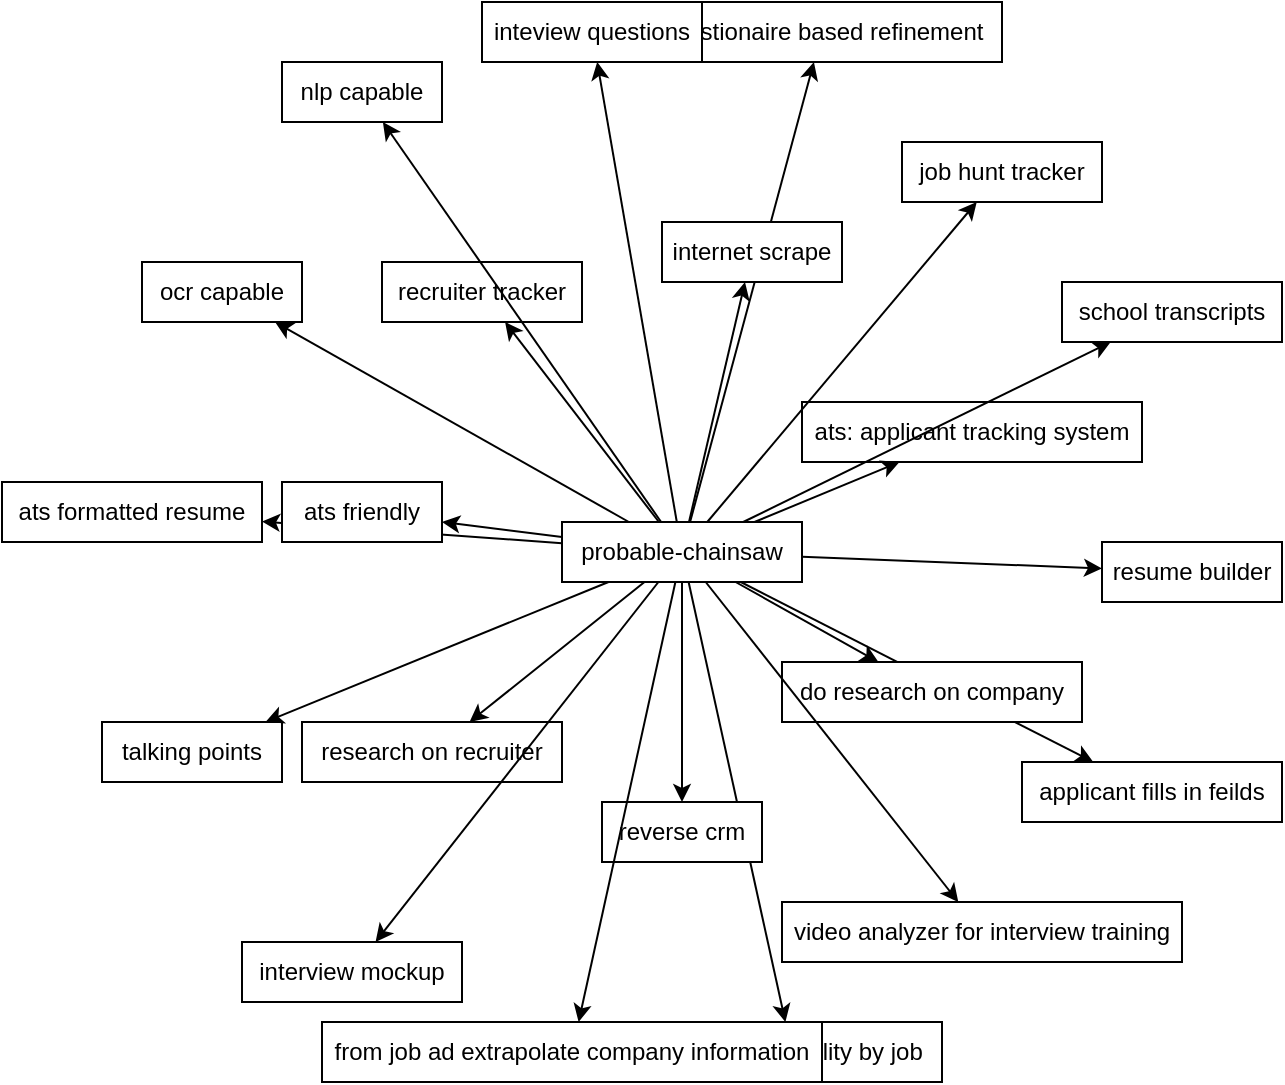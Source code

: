 <mxfile version="14.1.4" type="github">
  <diagram name="Page-1" id="c7558073-3199-34d8-9f00-42111426c3f3">
    <mxGraphModel dx="1422" dy="762" grid="1" gridSize="10" guides="1" tooltips="1" connect="1" arrows="1" fold="1" page="1" pageScale="1" pageWidth="826" pageHeight="1169" background="#ffffff" math="0" shadow="0">
      <root>
        <mxCell id="0" />
        <mxCell id="1" parent="0" />
        <mxCell id="hiK0qJrg54170Motd78u-1" value="probable-chainsaw " style="whiteSpace=wrap;html=1;" vertex="1" parent="1">
          <mxGeometry x="371" y="481" width="120" height="30" as="geometry" />
        </mxCell>
        <mxCell id="hiK0qJrg54170Motd78u-2" value=" applicant fills in feilds" style="whiteSpace=wrap;html=1;" vertex="1" parent="1">
          <mxGeometry x="601" y="601" width="130" height="30" as="geometry" />
        </mxCell>
        <mxCell id="hiK0qJrg54170Motd78u-3" value="" edge="1" source="hiK0qJrg54170Motd78u-1" target="hiK0qJrg54170Motd78u-2" parent="1">
          <mxGeometry x="90" y="220" as="geometry" />
        </mxCell>
        <mxCell id="hiK0qJrg54170Motd78u-4" value=" ats formatted resume" style="whiteSpace=wrap;html=1;" vertex="1" parent="1">
          <mxGeometry x="91" y="461" width="130" height="30" as="geometry" />
        </mxCell>
        <mxCell id="hiK0qJrg54170Motd78u-5" value="" edge="1" source="hiK0qJrg54170Motd78u-1" target="hiK0qJrg54170Motd78u-4" parent="1">
          <mxGeometry x="90" y="220" as="geometry" />
        </mxCell>
        <mxCell id="hiK0qJrg54170Motd78u-6" value=" ats: applicant tracking system" style="whiteSpace=wrap;html=1;" vertex="1" parent="1">
          <mxGeometry x="491" y="421" width="170" height="30" as="geometry" />
        </mxCell>
        <mxCell id="hiK0qJrg54170Motd78u-7" value="" edge="1" source="hiK0qJrg54170Motd78u-1" target="hiK0qJrg54170Motd78u-6" parent="1">
          <mxGeometry x="90" y="220" as="geometry" />
        </mxCell>
        <mxCell id="hiK0qJrg54170Motd78u-8" value=" ats friendly" style="whiteSpace=wrap;html=1;" vertex="1" parent="1">
          <mxGeometry x="231" y="461" width="80" height="30" as="geometry" />
        </mxCell>
        <mxCell id="hiK0qJrg54170Motd78u-9" value="" edge="1" source="hiK0qJrg54170Motd78u-1" target="hiK0qJrg54170Motd78u-8" parent="1">
          <mxGeometry x="90" y="220" as="geometry" />
        </mxCell>
        <mxCell id="hiK0qJrg54170Motd78u-10" value=" tailoring capability by job" style="whiteSpace=wrap;html=1;" vertex="1" parent="1">
          <mxGeometry x="411" y="731" width="150" height="30" as="geometry" />
        </mxCell>
        <mxCell id="hiK0qJrg54170Motd78u-11" value="" edge="1" source="hiK0qJrg54170Motd78u-1" target="hiK0qJrg54170Motd78u-10" parent="1">
          <mxGeometry x="90" y="220" as="geometry" />
        </mxCell>
        <mxCell id="hiK0qJrg54170Motd78u-12" value=" resume builder" style="whiteSpace=wrap;html=1;" vertex="1" parent="1">
          <mxGeometry x="641" y="491" width="90" height="30" as="geometry" />
        </mxCell>
        <mxCell id="hiK0qJrg54170Motd78u-13" value="" edge="1" source="hiK0qJrg54170Motd78u-1" target="hiK0qJrg54170Motd78u-12" parent="1">
          <mxGeometry x="90" y="220" as="geometry" />
        </mxCell>
        <mxCell id="hiK0qJrg54170Motd78u-14" value=" job hunt tracker" style="whiteSpace=wrap;html=1;" vertex="1" parent="1">
          <mxGeometry x="541" y="291" width="100" height="30" as="geometry" />
        </mxCell>
        <mxCell id="hiK0qJrg54170Motd78u-15" value="" edge="1" source="hiK0qJrg54170Motd78u-1" target="hiK0qJrg54170Motd78u-14" parent="1">
          <mxGeometry x="90" y="220" as="geometry" />
        </mxCell>
        <mxCell id="hiK0qJrg54170Motd78u-16" value=" recruiter tracker" style="whiteSpace=wrap;html=1;" vertex="1" parent="1">
          <mxGeometry x="281" y="351" width="100" height="30" as="geometry" />
        </mxCell>
        <mxCell id="hiK0qJrg54170Motd78u-17" value="" edge="1" source="hiK0qJrg54170Motd78u-1" target="hiK0qJrg54170Motd78u-16" parent="1">
          <mxGeometry x="90" y="220" as="geometry" />
        </mxCell>
        <mxCell id="hiK0qJrg54170Motd78u-18" value=" nlp capable" style="whiteSpace=wrap;html=1;" vertex="1" parent="1">
          <mxGeometry x="231" y="251" width="80" height="30" as="geometry" />
        </mxCell>
        <mxCell id="hiK0qJrg54170Motd78u-19" value="" edge="1" source="hiK0qJrg54170Motd78u-1" target="hiK0qJrg54170Motd78u-18" parent="1">
          <mxGeometry x="90" y="220" as="geometry" />
        </mxCell>
        <mxCell id="hiK0qJrg54170Motd78u-20" value=" ocr capable" style="whiteSpace=wrap;html=1;" vertex="1" parent="1">
          <mxGeometry x="161" y="351" width="80" height="30" as="geometry" />
        </mxCell>
        <mxCell id="hiK0qJrg54170Motd78u-21" value="" edge="1" source="hiK0qJrg54170Motd78u-1" target="hiK0qJrg54170Motd78u-20" parent="1">
          <mxGeometry x="90" y="220" as="geometry" />
        </mxCell>
        <mxCell id="hiK0qJrg54170Motd78u-22" value=" questionaire based refinement" style="whiteSpace=wrap;html=1;" vertex="1" parent="1">
          <mxGeometry x="411" y="221" width="180" height="30" as="geometry" />
        </mxCell>
        <mxCell id="hiK0qJrg54170Motd78u-23" value="" edge="1" source="hiK0qJrg54170Motd78u-1" target="hiK0qJrg54170Motd78u-22" parent="1">
          <mxGeometry x="90" y="220" as="geometry" />
        </mxCell>
        <mxCell id="hiK0qJrg54170Motd78u-24" value=" school transcripts" style="whiteSpace=wrap;html=1;" vertex="1" parent="1">
          <mxGeometry x="621" y="361" width="110" height="30" as="geometry" />
        </mxCell>
        <mxCell id="hiK0qJrg54170Motd78u-25" value="" edge="1" source="hiK0qJrg54170Motd78u-1" target="hiK0qJrg54170Motd78u-24" parent="1">
          <mxGeometry x="90" y="220" as="geometry" />
        </mxCell>
        <mxCell id="hiK0qJrg54170Motd78u-26" value=" reverse crm" style="whiteSpace=wrap;html=1;" vertex="1" parent="1">
          <mxGeometry x="391" y="621" width="80" height="30" as="geometry" />
        </mxCell>
        <mxCell id="hiK0qJrg54170Motd78u-27" value="" edge="1" source="hiK0qJrg54170Motd78u-1" target="hiK0qJrg54170Motd78u-26" parent="1">
          <mxGeometry x="90" y="220" as="geometry" />
        </mxCell>
        <mxCell id="hiK0qJrg54170Motd78u-28" value=" from job ad extrapolate company information" style="whiteSpace=wrap;html=1;" vertex="1" parent="1">
          <mxGeometry x="251" y="731" width="250" height="30" as="geometry" />
        </mxCell>
        <mxCell id="hiK0qJrg54170Motd78u-29" value="" edge="1" source="hiK0qJrg54170Motd78u-1" target="hiK0qJrg54170Motd78u-28" parent="1">
          <mxGeometry x="90" y="220" as="geometry" />
        </mxCell>
        <mxCell id="hiK0qJrg54170Motd78u-30" value=" do research on company" style="whiteSpace=wrap;html=1;" vertex="1" parent="1">
          <mxGeometry x="481" y="551" width="150" height="30" as="geometry" />
        </mxCell>
        <mxCell id="hiK0qJrg54170Motd78u-31" value="" edge="1" source="hiK0qJrg54170Motd78u-1" target="hiK0qJrg54170Motd78u-30" parent="1">
          <mxGeometry x="90" y="220" as="geometry" />
        </mxCell>
        <mxCell id="hiK0qJrg54170Motd78u-32" value=" internet scrape" style="whiteSpace=wrap;html=1;" vertex="1" parent="1">
          <mxGeometry x="421" y="331" width="90" height="30" as="geometry" />
        </mxCell>
        <mxCell id="hiK0qJrg54170Motd78u-33" value="" edge="1" source="hiK0qJrg54170Motd78u-1" target="hiK0qJrg54170Motd78u-32" parent="1">
          <mxGeometry x="90" y="220" as="geometry" />
        </mxCell>
        <mxCell id="hiK0qJrg54170Motd78u-34" value=" research on recruiter" style="whiteSpace=wrap;html=1;" vertex="1" parent="1">
          <mxGeometry x="241" y="581" width="130" height="30" as="geometry" />
        </mxCell>
        <mxCell id="hiK0qJrg54170Motd78u-35" value="" edge="1" source="hiK0qJrg54170Motd78u-1" target="hiK0qJrg54170Motd78u-34" parent="1">
          <mxGeometry x="90" y="220" as="geometry" />
        </mxCell>
        <mxCell id="hiK0qJrg54170Motd78u-36" value=" talking points" style="whiteSpace=wrap;html=1;" vertex="1" parent="1">
          <mxGeometry x="141" y="581" width="90" height="30" as="geometry" />
        </mxCell>
        <mxCell id="hiK0qJrg54170Motd78u-37" value="" edge="1" source="hiK0qJrg54170Motd78u-1" target="hiK0qJrg54170Motd78u-36" parent="1">
          <mxGeometry x="90" y="220" as="geometry" />
        </mxCell>
        <mxCell id="hiK0qJrg54170Motd78u-38" value=" inteview questions" style="whiteSpace=wrap;html=1;" vertex="1" parent="1">
          <mxGeometry x="331" y="221" width="110" height="30" as="geometry" />
        </mxCell>
        <mxCell id="hiK0qJrg54170Motd78u-39" value="" edge="1" source="hiK0qJrg54170Motd78u-1" target="hiK0qJrg54170Motd78u-38" parent="1">
          <mxGeometry x="90" y="220" as="geometry" />
        </mxCell>
        <mxCell id="hiK0qJrg54170Motd78u-40" value=" video analyzer for interview training" style="whiteSpace=wrap;html=1;" vertex="1" parent="1">
          <mxGeometry x="481" y="671" width="200" height="30" as="geometry" />
        </mxCell>
        <mxCell id="hiK0qJrg54170Motd78u-41" value="" edge="1" source="hiK0qJrg54170Motd78u-1" target="hiK0qJrg54170Motd78u-40" parent="1">
          <mxGeometry x="90" y="220" as="geometry" />
        </mxCell>
        <mxCell id="hiK0qJrg54170Motd78u-42" value=" interview mockup" style="whiteSpace=wrap;html=1;" vertex="1" parent="1">
          <mxGeometry x="211" y="691" width="110" height="30" as="geometry" />
        </mxCell>
        <mxCell id="hiK0qJrg54170Motd78u-43" value="" edge="1" source="hiK0qJrg54170Motd78u-1" target="hiK0qJrg54170Motd78u-42" parent="1">
          <mxGeometry x="90" y="220" as="geometry" />
        </mxCell>
      </root>
    </mxGraphModel>
  </diagram>
</mxfile>
